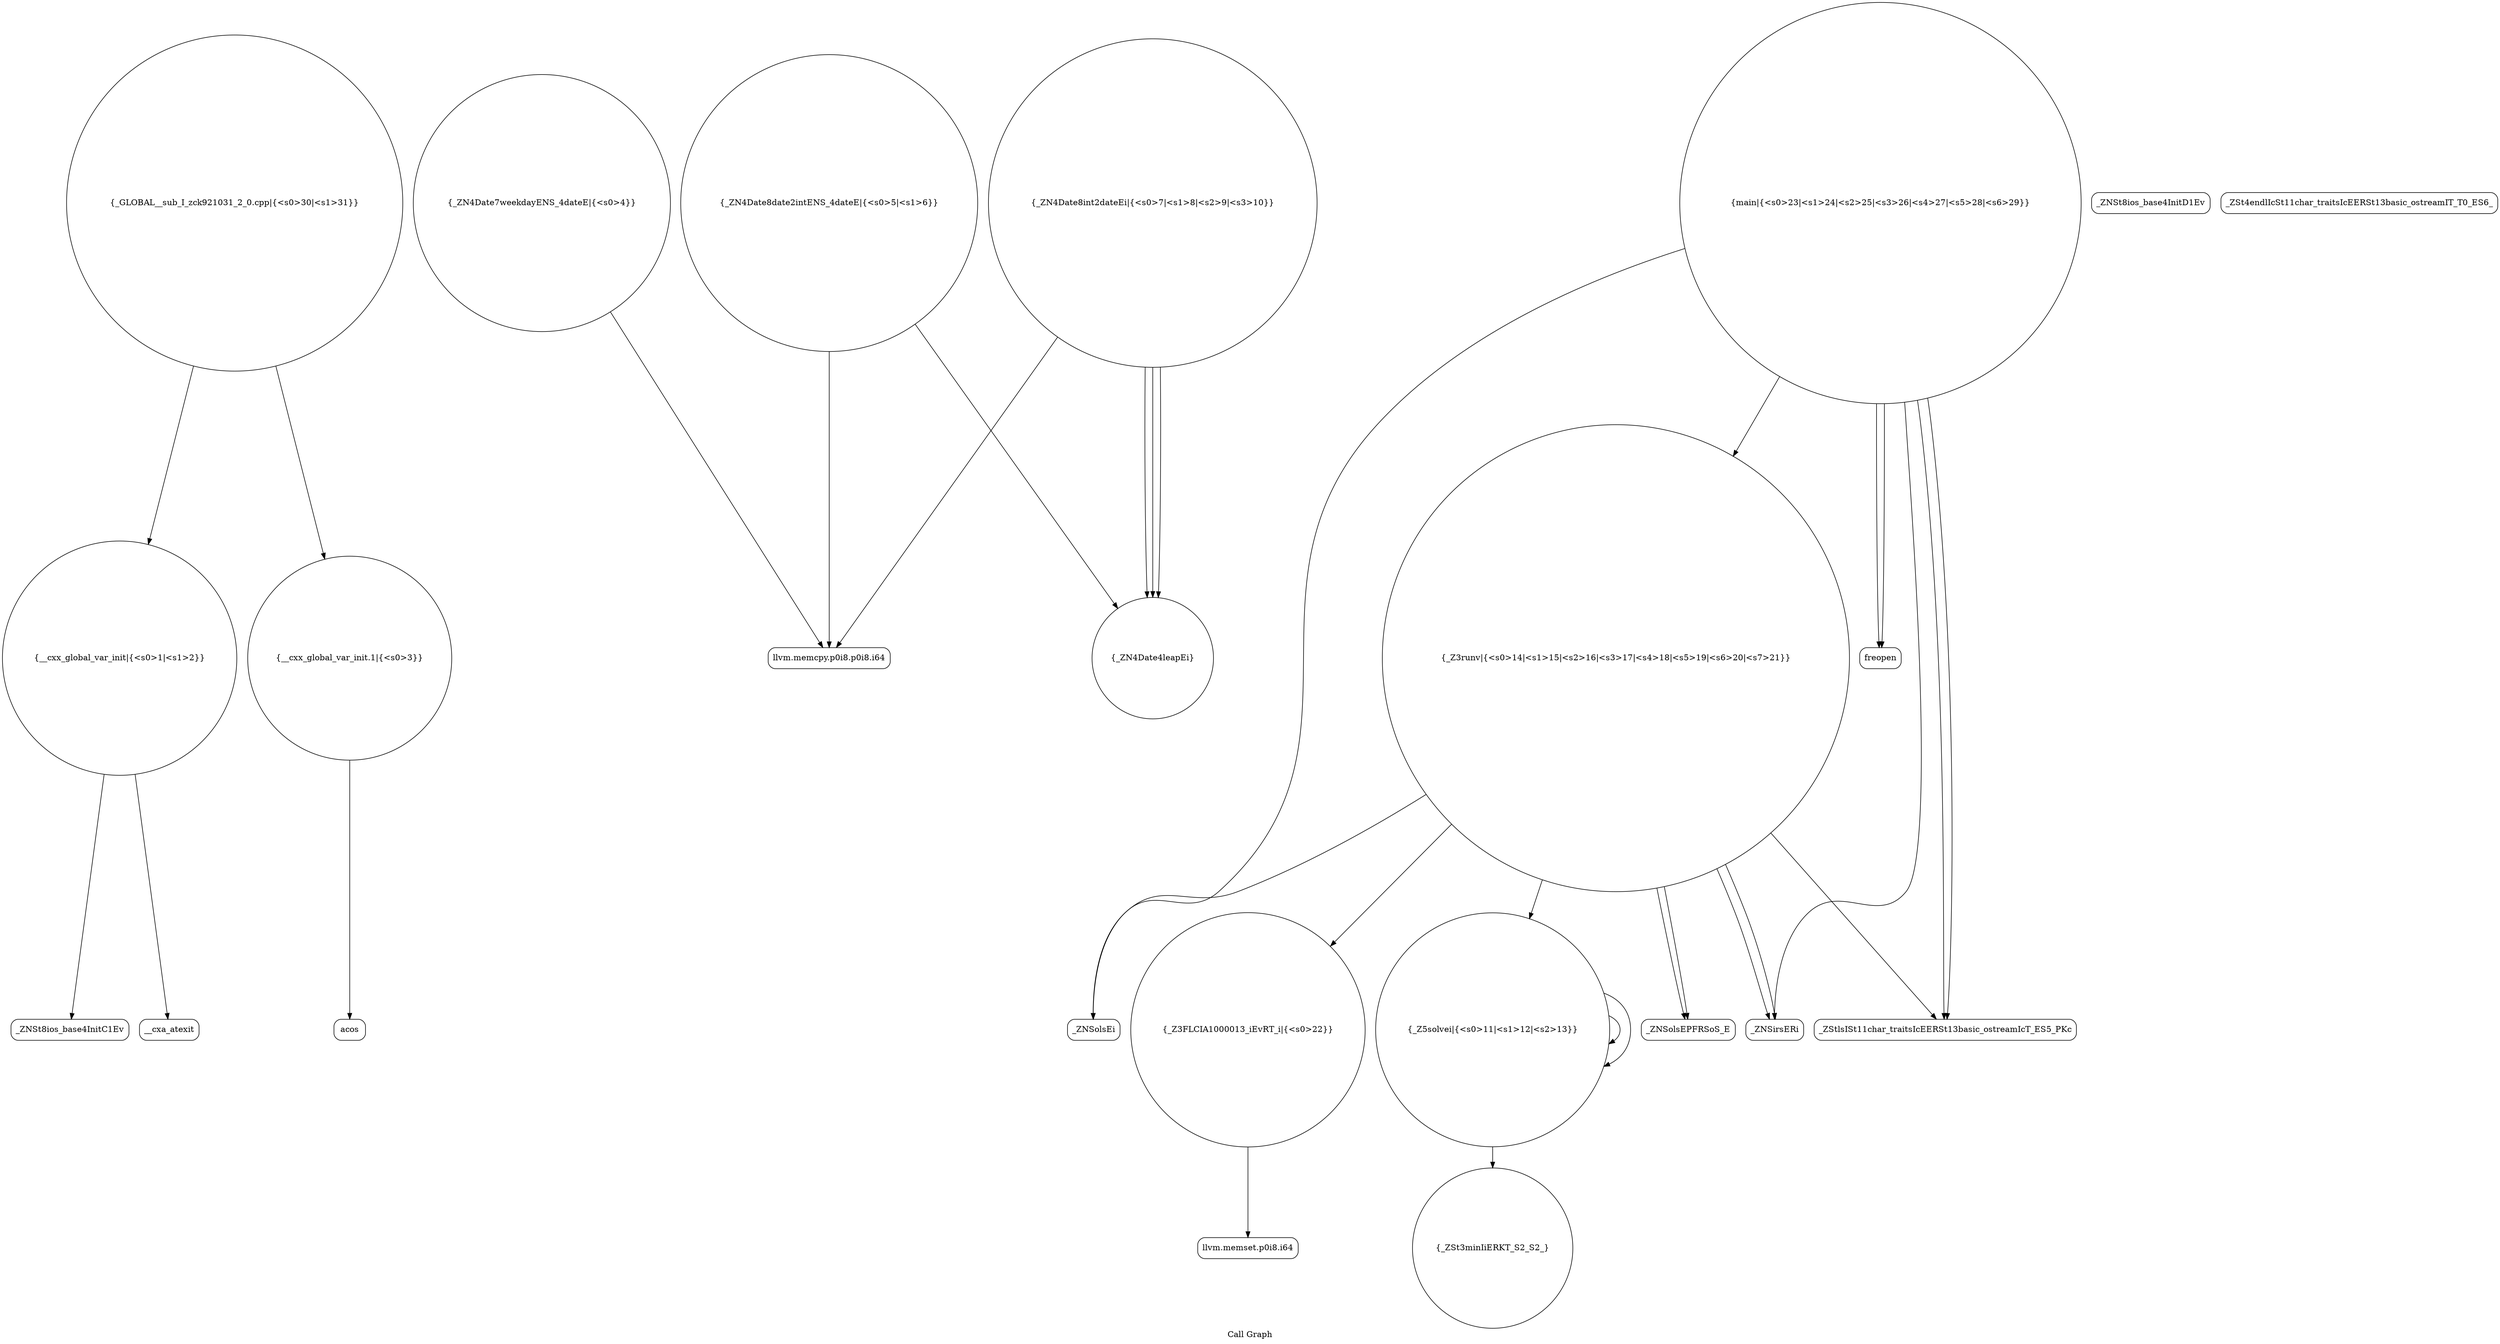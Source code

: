 digraph "Call Graph" {
	label="Call Graph";

	Node0x5642bd8c5a80 [shape=record,shape=circle,label="{__cxx_global_var_init|{<s0>1|<s1>2}}"];
	Node0x5642bd8c5a80:s0 -> Node0x5642bd8c5f10[color=black];
	Node0x5642bd8c5a80:s1 -> Node0x5642bd8c6010[color=black];
	Node0x5642bd8c6210 [shape=record,shape=Mrecord,label="{llvm.memcpy.p0i8.p0i8.i64}"];
	Node0x5642bd8c6590 [shape=record,shape=circle,label="{_Z3FLCIA1000013_iEvRT_i|{<s0>22}}"];
	Node0x5642bd8c6590:s0 -> Node0x5642bd8c6990[color=black];
	Node0x5642bd8c6910 [shape=record,shape=Mrecord,label="{freopen}"];
	Node0x5642bd8c5f90 [shape=record,shape=Mrecord,label="{_ZNSt8ios_base4InitD1Ev}"];
	Node0x5642bd8c6310 [shape=record,shape=circle,label="{_ZN4Date4leapEi}"];
	Node0x5642bd8c6690 [shape=record,shape=Mrecord,label="{_ZNSolsEi}"];
	Node0x5642bd8c6a10 [shape=record,shape=circle,label="{_GLOBAL__sub_I_zck921031_2_0.cpp|{<s0>30|<s1>31}}"];
	Node0x5642bd8c6a10:s0 -> Node0x5642bd8c5a80[color=black];
	Node0x5642bd8c6a10:s1 -> Node0x5642bd8c6090[color=black];
	Node0x5642bd8c6090 [shape=record,shape=circle,label="{__cxx_global_var_init.1|{<s0>3}}"];
	Node0x5642bd8c6090:s0 -> Node0x5642bd8c6110[color=black];
	Node0x5642bd8c6410 [shape=record,shape=circle,label="{_Z5solvei|{<s0>11|<s1>12|<s2>13}}"];
	Node0x5642bd8c6410:s0 -> Node0x5642bd8c6410[color=black];
	Node0x5642bd8c6410:s1 -> Node0x5642bd8c6410[color=black];
	Node0x5642bd8c6410:s2 -> Node0x5642bd8c6490[color=black];
	Node0x5642bd8c6790 [shape=record,shape=Mrecord,label="{_ZSt4endlIcSt11char_traitsIcEERSt13basic_ostreamIT_T0_ES6_}"];
	Node0x5642bd8c6190 [shape=record,shape=circle,label="{_ZN4Date7weekdayENS_4dateE|{<s0>4}}"];
	Node0x5642bd8c6190:s0 -> Node0x5642bd8c6210[color=black];
	Node0x5642bd8c6510 [shape=record,shape=circle,label="{_Z3runv|{<s0>14|<s1>15|<s2>16|<s3>17|<s4>18|<s5>19|<s6>20|<s7>21}}"];
	Node0x5642bd8c6510:s0 -> Node0x5642bd8c6590[color=black];
	Node0x5642bd8c6510:s1 -> Node0x5642bd8c6610[color=black];
	Node0x5642bd8c6510:s2 -> Node0x5642bd8c6610[color=black];
	Node0x5642bd8c6510:s3 -> Node0x5642bd8c6410[color=black];
	Node0x5642bd8c6510:s4 -> Node0x5642bd8c6690[color=black];
	Node0x5642bd8c6510:s5 -> Node0x5642bd8c6710[color=black];
	Node0x5642bd8c6510:s6 -> Node0x5642bd8c6810[color=black];
	Node0x5642bd8c6510:s7 -> Node0x5642bd8c6710[color=black];
	Node0x5642bd8c6890 [shape=record,shape=circle,label="{main|{<s0>23|<s1>24|<s2>25|<s3>26|<s4>27|<s5>28|<s6>29}}"];
	Node0x5642bd8c6890:s0 -> Node0x5642bd8c6910[color=black];
	Node0x5642bd8c6890:s1 -> Node0x5642bd8c6910[color=black];
	Node0x5642bd8c6890:s2 -> Node0x5642bd8c6610[color=black];
	Node0x5642bd8c6890:s3 -> Node0x5642bd8c6810[color=black];
	Node0x5642bd8c6890:s4 -> Node0x5642bd8c6690[color=black];
	Node0x5642bd8c6890:s5 -> Node0x5642bd8c6810[color=black];
	Node0x5642bd8c6890:s6 -> Node0x5642bd8c6510[color=black];
	Node0x5642bd8c5f10 [shape=record,shape=Mrecord,label="{_ZNSt8ios_base4InitC1Ev}"];
	Node0x5642bd8c6290 [shape=record,shape=circle,label="{_ZN4Date8date2intENS_4dateE|{<s0>5|<s1>6}}"];
	Node0x5642bd8c6290:s0 -> Node0x5642bd8c6210[color=black];
	Node0x5642bd8c6290:s1 -> Node0x5642bd8c6310[color=black];
	Node0x5642bd8c6610 [shape=record,shape=Mrecord,label="{_ZNSirsERi}"];
	Node0x5642bd8c6990 [shape=record,shape=Mrecord,label="{llvm.memset.p0i8.i64}"];
	Node0x5642bd8c6010 [shape=record,shape=Mrecord,label="{__cxa_atexit}"];
	Node0x5642bd8c6390 [shape=record,shape=circle,label="{_ZN4Date8int2dateEi|{<s0>7|<s1>8|<s2>9|<s3>10}}"];
	Node0x5642bd8c6390:s0 -> Node0x5642bd8c6310[color=black];
	Node0x5642bd8c6390:s1 -> Node0x5642bd8c6310[color=black];
	Node0x5642bd8c6390:s2 -> Node0x5642bd8c6310[color=black];
	Node0x5642bd8c6390:s3 -> Node0x5642bd8c6210[color=black];
	Node0x5642bd8c6710 [shape=record,shape=Mrecord,label="{_ZNSolsEPFRSoS_E}"];
	Node0x5642bd8c6110 [shape=record,shape=Mrecord,label="{acos}"];
	Node0x5642bd8c6490 [shape=record,shape=circle,label="{_ZSt3minIiERKT_S2_S2_}"];
	Node0x5642bd8c6810 [shape=record,shape=Mrecord,label="{_ZStlsISt11char_traitsIcEERSt13basic_ostreamIcT_ES5_PKc}"];
}
